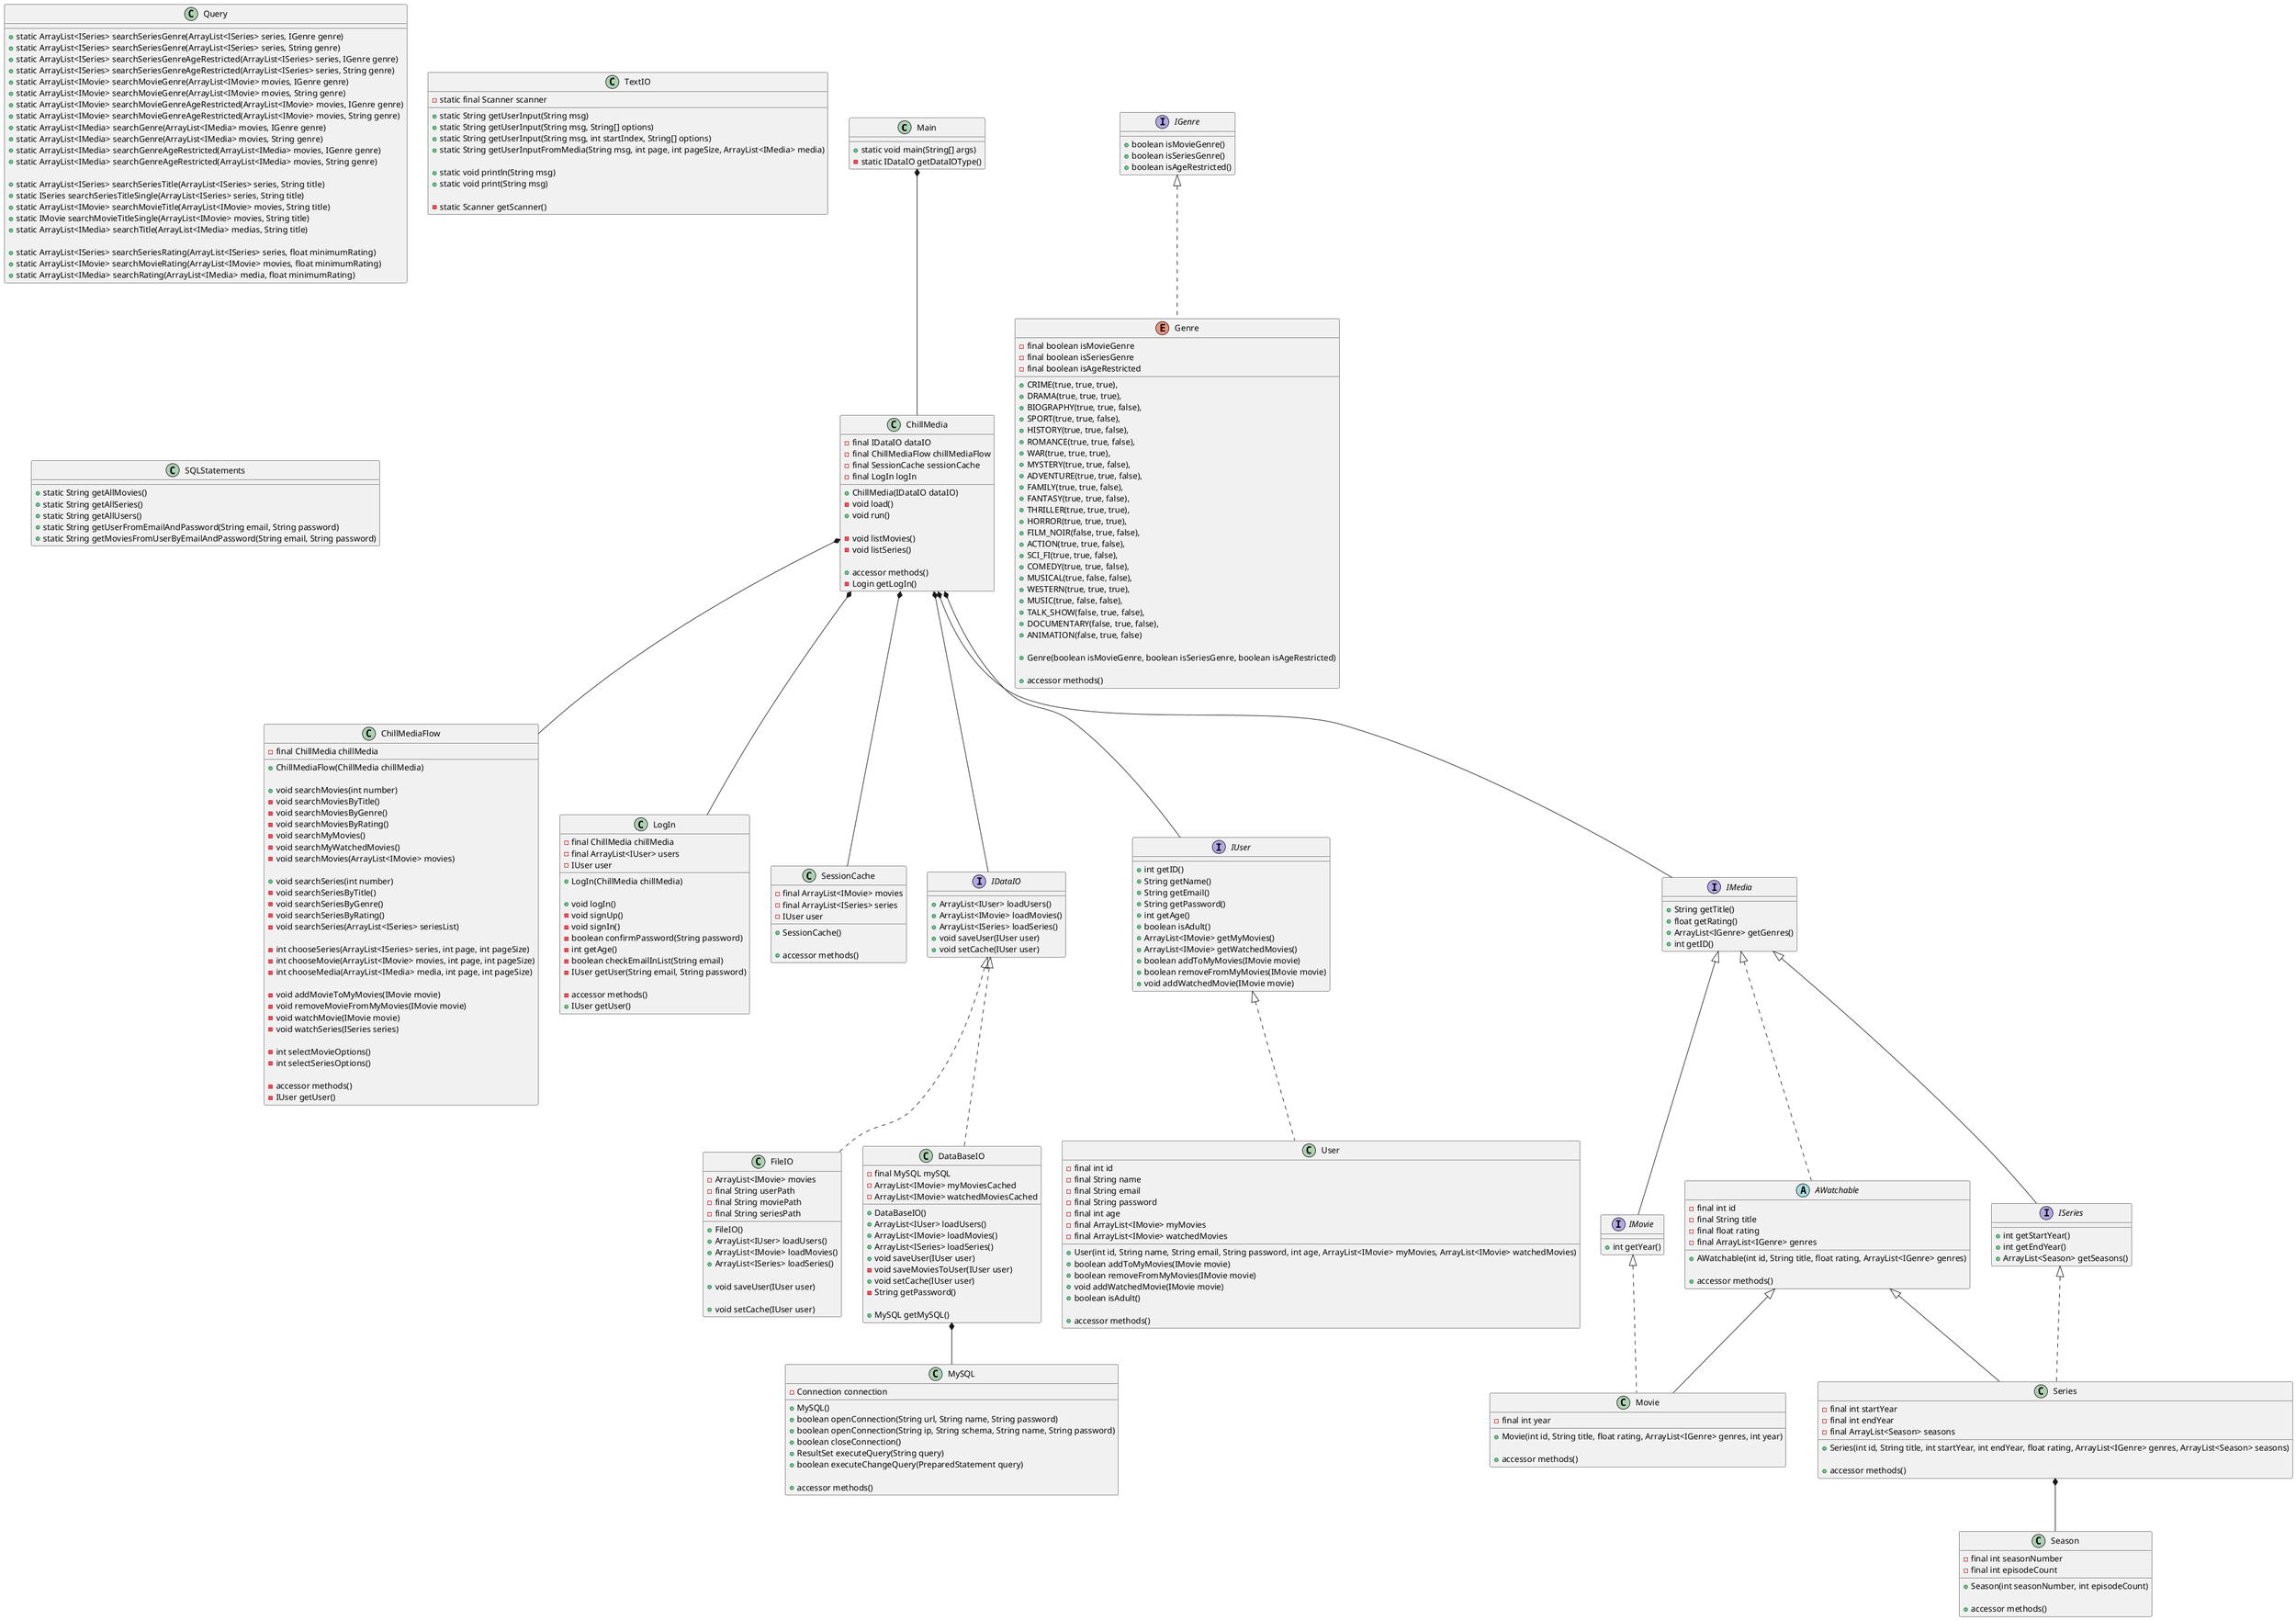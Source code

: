 @startuml

' *****************
' CLASS
' *****************

class Main {
    + static void main(String[] args)
    - static IDataIO getDataIOType()
}

class ChillMedia {
    - final IDataIO dataIO
    - final ChillMediaFlow chillMediaFlow
    - final SessionCache sessionCache
    - final LogIn logIn

    + ChillMedia(IDataIO dataIO)
    - void load()
    + void run()

    - void listMovies()
    - void listSeries()

    + accessor methods()
    - Login getLogIn()
}

class ChillMediaFlow {
    - final ChillMedia chillMedia

    + ChillMediaFlow(ChillMedia chillMedia)

    + void searchMovies(int number)
    - void searchMoviesByTitle()
    - void searchMoviesByGenre()
    - void searchMoviesByRating()
    - void searchMyMovies()
    - void searchMyWatchedMovies()
    - void searchMovies(ArrayList<IMovie> movies)

    + void searchSeries(int number)
    - void searchSeriesByTitle()
    - void searchSeriesByGenre()
    - void searchSeriesByRating()
    - void searchSeries(ArrayList<ISeries> seriesList)

    - int chooseSeries(ArrayList<ISeries> series, int page, int pageSize)
    - int chooseMovie(ArrayList<IMovie> movies, int page, int pageSize)
    - int chooseMedia(ArrayList<IMedia> media, int page, int pageSize)

    - void addMovieToMyMovies(IMovie movie)
    - void removeMovieFromMyMovies(IMovie movie)
    - void watchMovie(IMovie movie)
    - void watchSeries(ISeries series)

    - int selectMovieOptions()
    - int selectSeriesOptions()

    - accessor methods()
    - IUser getUser()
}

class LogIn {
    - final ChillMedia chillMedia
    - final ArrayList<IUser> users
    - IUser user

    + LogIn(ChillMedia chillMedia)

    + void logIn()
    - void signUp()
    - void signIn()
    - boolean confirmPassword(String password)
    - int getAge()
    - boolean checkEmailInList(String email)
    - IUser getUser(String email, String password)

    - accessor methods()
    + IUser getUser()
}

class SessionCache {
    - final ArrayList<IMovie> movies
    - final ArrayList<ISeries> series
    - IUser user

    + SessionCache()

    + accessor methods()
}

class Query {
    + static ArrayList<ISeries> searchSeriesGenre(ArrayList<ISeries> series, IGenre genre)
    + static ArrayList<ISeries> searchSeriesGenre(ArrayList<ISeries> series, String genre)
    + static ArrayList<ISeries> searchSeriesGenreAgeRestricted(ArrayList<ISeries> series, IGenre genre)
    + static ArrayList<ISeries> searchSeriesGenreAgeRestricted(ArrayList<ISeries> series, String genre)
    + static ArrayList<IMovie> searchMovieGenre(ArrayList<IMovie> movies, IGenre genre)
    + static ArrayList<IMovie> searchMovieGenre(ArrayList<IMovie> movies, String genre)
    + static ArrayList<IMovie> searchMovieGenreAgeRestricted(ArrayList<IMovie> movies, IGenre genre)
    + static ArrayList<IMovie> searchMovieGenreAgeRestricted(ArrayList<IMovie> movies, String genre)
    + static ArrayList<IMedia> searchGenre(ArrayList<IMedia> movies, IGenre genre)
    + static ArrayList<IMedia> searchGenre(ArrayList<IMedia> movies, String genre)
    + static ArrayList<IMedia> searchGenreAgeRestricted(ArrayList<IMedia> movies, IGenre genre)
    + static ArrayList<IMedia> searchGenreAgeRestricted(ArrayList<IMedia> movies, String genre)

    + static ArrayList<ISeries> searchSeriesTitle(ArrayList<ISeries> series, String title)
    + static ISeries searchSeriesTitleSingle(ArrayList<ISeries> series, String title)
    + static ArrayList<IMovie> searchMovieTitle(ArrayList<IMovie> movies, String title)
    + static IMovie searchMovieTitleSingle(ArrayList<IMovie> movies, String title)
    + static ArrayList<IMedia> searchTitle(ArrayList<IMedia> medias, String title)

    + static ArrayList<ISeries> searchSeriesRating(ArrayList<ISeries> series, float minimumRating)
    + static ArrayList<IMovie> searchMovieRating(ArrayList<IMovie> movies, float minimumRating)
    + static ArrayList<IMedia> searchRating(ArrayList<IMedia> media, float minimumRating)
}

class TextIO {
    - static final Scanner scanner

    + static String getUserInput(String msg)
    + static String getUserInput(String msg, String[] options)
    + static String getUserInput(String msg, int startIndex, String[] options)
    + static String getUserInputFromMedia(String msg, int page, int pageSize, ArrayList<IMedia> media)

    + static void println(String msg)
    + static void print(String msg)

    - static Scanner getScanner()
}

class FileIO implements IDataIO {
    - ArrayList<IMovie> movies
    - final String userPath
    - final String moviePath
    - final String seriesPath

    + FileIO()
    + ArrayList<IUser> loadUsers()
    + ArrayList<IMovie> loadMovies()
    + ArrayList<ISeries> loadSeries()

    + void saveUser(IUser user)

    + void setCache(IUser user)
}

class User implements IUser {
    - final int id
    - final String name
    - final String email
    - final String password
    - final int age
    - final ArrayList<IMovie> myMovies
    - final ArrayList<IMovie> watchedMovies

    + User(int id, String name, String email, String password, int age, ArrayList<IMovie> myMovies, ArrayList<IMovie> watchedMovies)
    + boolean addToMyMovies(IMovie movie)
    + boolean removeFromMyMovies(IMovie movie)
    + void addWatchedMovie(IMovie movie)
    + boolean isAdult()

    + accessor methods()
}

class Movie extends AWatchable implements IMovie {
    - final int year

    + Movie(int id, String title, float rating, ArrayList<IGenre> genres, int year)

    + accessor methods()
}

class Series extends AWatchable implements ISeries {
    - final int startYear
    - final int endYear
    - final ArrayList<Season> seasons

    + Series(int id, String title, int startYear, int endYear, float rating, ArrayList<IGenre> genres, ArrayList<Season> seasons)

    + accessor methods()
}

class Season {
    - final int seasonNumber
    - final int episodeCount

    + Season(int seasonNumber, int episodeCount)

    + accessor methods()
}

class MySQL {
    - Connection connection

    + MySQL()
    + boolean openConnection(String url, String name, String password)
    + boolean openConnection(String ip, String schema, String name, String password)
    + boolean closeConnection()
    + ResultSet executeQuery(String query)
    + boolean executeChangeQuery(PreparedStatement query)

    + accessor methods()
}

class SQLStatements {
    + static String getAllMovies()
    + static String getAllSeries()
    + static String getAllUsers()
    + static String getUserFromEmailAndPassword(String email, String password)
    + static String getMoviesFromUserByEmailAndPassword(String email, String password)
}

class DataBaseIO implements IDataIO {
    - final MySQL mySQL
    - ArrayList<IMovie> myMoviesCached
    - ArrayList<IMovie> watchedMoviesCached

    + DataBaseIO()
    + ArrayList<IUser> loadUsers()
    + ArrayList<IMovie> loadMovies()
    + ArrayList<ISeries> loadSeries()
    + void saveUser(IUser user)
    - void saveMoviesToUser(IUser user)
    + void setCache(IUser user)
    - String getPassword()

    + MySQL getMySQL()
}

' *****************
' ABSTRACT CLASS
' *****************

abstract class AWatchable implements IMedia {
    - final int id
    - final String title
    - final float rating
    - final ArrayList<IGenre> genres

    + AWatchable(int id, String title, float rating, ArrayList<IGenre> genres)

    + accessor methods()
}

' *****************
' INTERFACES
' *****************

interface IMedia {
    + String getTitle()
    + float getRating()
    + ArrayList<IGenre> getGenres()
    + int getID()
}

interface ISeries extends IMedia {
    + int getStartYear()
    + int getEndYear()
    + ArrayList<Season> getSeasons()
}

interface IMovie extends IMedia {
    + int getYear()
}

interface IUser {
    + int getID()
    + String getName()
    + String getEmail()
    + String getPassword()
    + int getAge()
    + boolean isAdult()
    + ArrayList<IMovie> getMyMovies()
    + ArrayList<IMovie> getWatchedMovies()
    + boolean addToMyMovies(IMovie movie)
    + boolean removeFromMyMovies(IMovie movie)
    + void addWatchedMovie(IMovie movie)
}

interface IDataIO {
    + ArrayList<IUser> loadUsers()
    + ArrayList<IMovie> loadMovies()
    + ArrayList<ISeries> loadSeries()
    + void saveUser(IUser user)
    + void setCache(IUser user)
}

interface IGenre {
    + boolean isMovieGenre()
    + boolean isSeriesGenre()
    + boolean isAgeRestricted()
}

' *****************
' ENUMS
' *****************

enum Genre implements IGenre {
    - final boolean isMovieGenre
    - final boolean isSeriesGenre
    - final boolean isAgeRestricted

    + CRIME(true, true, true),
    + DRAMA(true, true, true),
    + BIOGRAPHY(true, true, false),
    + SPORT(true, true, false),
    + HISTORY(true, true, false),
    + ROMANCE(true, true, false),
    + WAR(true, true, true),
    + MYSTERY(true, true, false),
    + ADVENTURE(true, true, false),
    + FAMILY(true, true, false),
    + FANTASY(true, true, false),
    + THRILLER(true, true, true),
    + HORROR(true, true, true),
    + FILM_NOIR(false, true, false),
    + ACTION(true, true, false),
    + SCI_FI(true, true, false),
    + COMEDY(true, true, false),
    + MUSICAL(true, false, false),
    + WESTERN(true, true, true),
    + MUSIC(true, false, false),
    + TALK_SHOW(false, true, false),
    + DOCUMENTARY(false, true, false),
    + ANIMATION(false, true, false)

    + Genre(boolean isMovieGenre, boolean isSeriesGenre, boolean isAgeRestricted)

    + accessor methods()
}

' *****************
' RELATIONS
' *****************

Main *-- ChillMedia

ChillMedia *-- IMedia
ChillMedia *-- IDataIO
ChillMedia *-- IUser
ChillMedia *-- LogIn
ChillMedia *-- ChillMediaFlow
ChillMedia *-- SessionCache

Series *-- Season

DataBaseIO *-- MySQL

@enduml